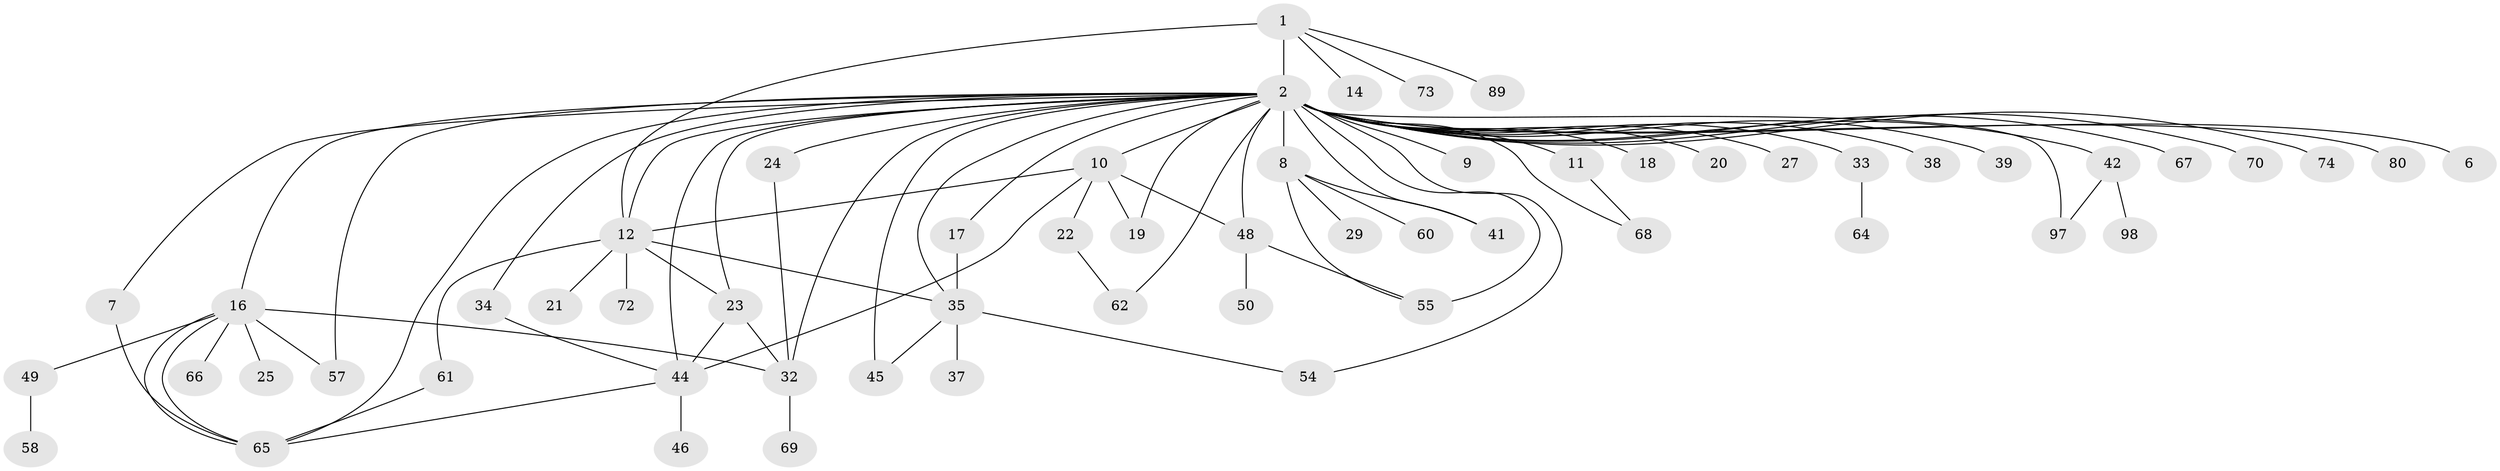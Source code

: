 // original degree distribution, {5: 0.034482758620689655, 11: 0.008620689655172414, 17: 0.008620689655172414, 19: 0.008620689655172414, 6: 0.034482758620689655, 1: 0.43103448275862066, 2: 0.27586206896551724, 7: 0.02586206896551724, 8: 0.017241379310344827, 21: 0.008620689655172414, 12: 0.017241379310344827, 9: 0.008620689655172414, 3: 0.06896551724137931, 4: 0.05172413793103448}
// Generated by graph-tools (version 1.1) at 2025/14/03/09/25 04:14:46]
// undirected, 58 vertices, 84 edges
graph export_dot {
graph [start="1"]
  node [color=gray90,style=filled];
  1 [super="+5"];
  2 [super="+40+114+3+4"];
  6;
  7;
  8 [super="+93+81"];
  9;
  10;
  11;
  12 [super="+47+79+28"];
  14;
  16;
  17 [super="+112"];
  18;
  19 [super="+110"];
  20;
  21;
  22;
  23 [super="+90+94+53+51"];
  24 [super="+63"];
  25;
  27;
  29 [super="+82"];
  32 [super="+59"];
  33;
  34 [super="+43+88"];
  35 [super="+86+36"];
  37;
  38;
  39 [super="+76"];
  41;
  42;
  44 [super="+100+107"];
  45;
  46;
  48 [super="+56"];
  49;
  50;
  54;
  55 [super="+78"];
  57 [super="+109"];
  58;
  60;
  61 [super="+83"];
  62;
  64;
  65;
  66;
  67;
  68 [super="+99"];
  69;
  70;
  72;
  73;
  74;
  80;
  89;
  97 [super="+116"];
  98;
  1 -- 2 [weight=4];
  1 -- 73;
  1 -- 89;
  1 -- 14;
  1 -- 12;
  2 -- 7;
  2 -- 11;
  2 -- 42 [weight=3];
  2 -- 48 [weight=2];
  2 -- 74;
  2 -- 24 [weight=2];
  2 -- 35 [weight=2];
  2 -- 67;
  2 -- 68 [weight=2];
  2 -- 70;
  2 -- 8 [weight=2];
  2 -- 9;
  2 -- 10 [weight=2];
  2 -- 80;
  2 -- 18 [weight=2];
  2 -- 19;
  2 -- 27;
  2 -- 34;
  2 -- 38;
  2 -- 44 [weight=2];
  2 -- 45;
  2 -- 65;
  2 -- 6;
  2 -- 12 [weight=2];
  2 -- 16;
  2 -- 17;
  2 -- 20;
  2 -- 23;
  2 -- 32 [weight=3];
  2 -- 33;
  2 -- 97;
  2 -- 39;
  2 -- 41 [weight=2];
  2 -- 54;
  2 -- 55 [weight=2];
  2 -- 57;
  2 -- 62;
  7 -- 65;
  8 -- 29;
  8 -- 41;
  8 -- 60;
  8 -- 55;
  10 -- 12;
  10 -- 19;
  10 -- 22;
  10 -- 48;
  10 -- 44;
  11 -- 68;
  12 -- 21;
  12 -- 23;
  12 -- 72;
  12 -- 61;
  12 -- 35;
  16 -- 25;
  16 -- 32;
  16 -- 49;
  16 -- 65;
  16 -- 65;
  16 -- 66;
  16 -- 57;
  17 -- 35;
  22 -- 62;
  23 -- 32 [weight=2];
  23 -- 44;
  24 -- 32;
  32 -- 69;
  33 -- 64;
  34 -- 44;
  35 -- 45;
  35 -- 54;
  35 -- 37;
  42 -- 97;
  42 -- 98;
  44 -- 46;
  44 -- 65;
  48 -- 50;
  48 -- 55;
  49 -- 58;
  61 -- 65;
}
